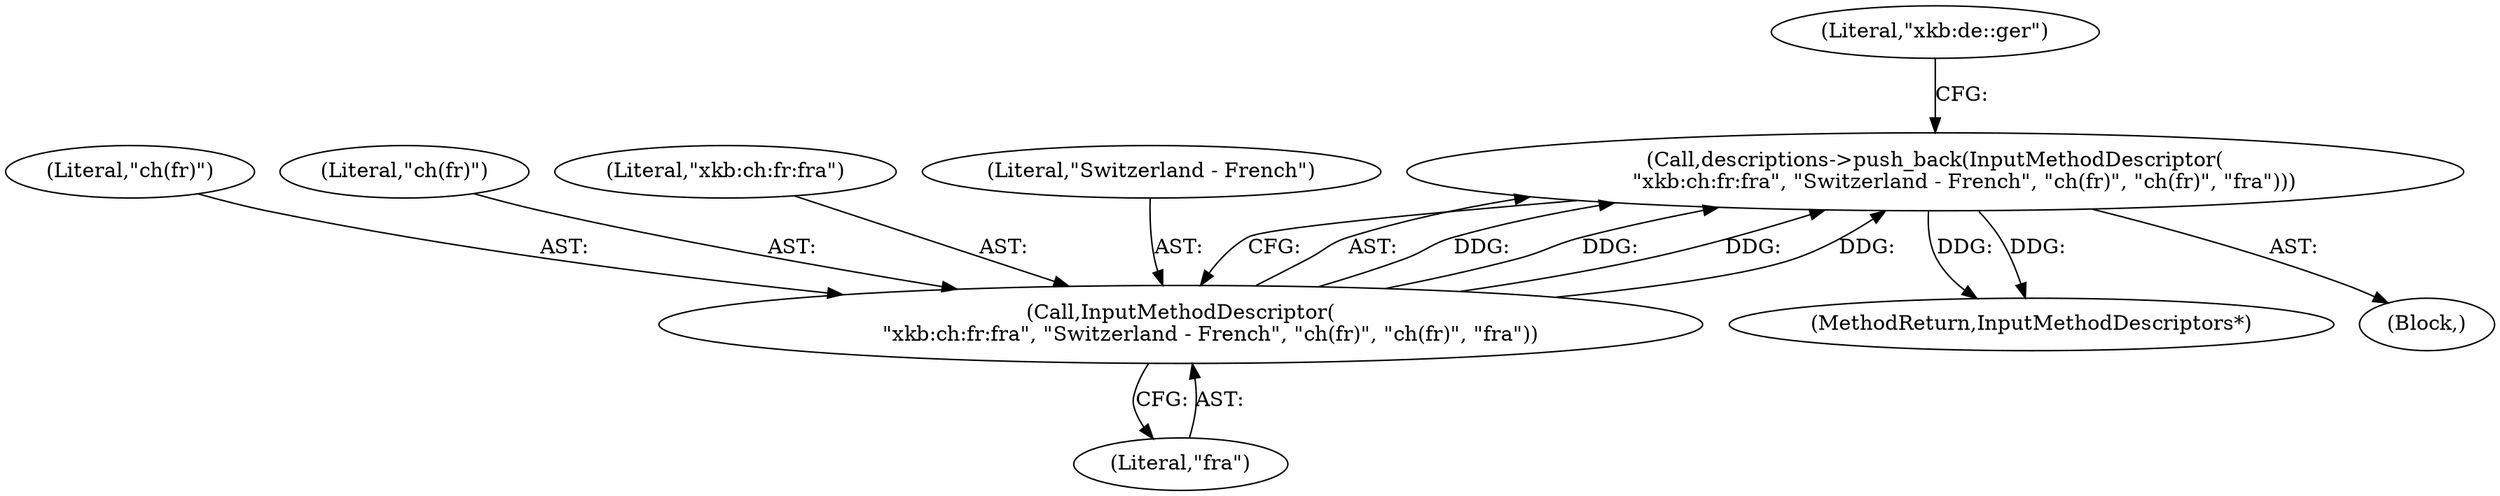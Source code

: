 digraph "1_Chrome_dc7b094a338c6c521f918f478e993f0f74bbea0d_12@del" {
"1000138" [label="(Call,descriptions->push_back(InputMethodDescriptor(\n         \"xkb:ch:fr:fra\", \"Switzerland - French\", \"ch(fr)\", \"ch(fr)\", \"fra\")))"];
"1000139" [label="(Call,InputMethodDescriptor(\n         \"xkb:ch:fr:fra\", \"Switzerland - French\", \"ch(fr)\", \"ch(fr)\", \"fra\"))"];
"1000143" [label="(Literal,\"ch(fr)\")"];
"1000581" [label="(MethodReturn,InputMethodDescriptors*)"];
"1000142" [label="(Literal,\"ch(fr)\")"];
"1000147" [label="(Literal,\"xkb:de::ger\")"];
"1000144" [label="(Literal,\"fra\")"];
"1000140" [label="(Literal,\"xkb:ch:fr:fra\")"];
"1000138" [label="(Call,descriptions->push_back(InputMethodDescriptor(\n         \"xkb:ch:fr:fra\", \"Switzerland - French\", \"ch(fr)\", \"ch(fr)\", \"fra\")))"];
"1000141" [label="(Literal,\"Switzerland - French\")"];
"1000139" [label="(Call,InputMethodDescriptor(\n         \"xkb:ch:fr:fra\", \"Switzerland - French\", \"ch(fr)\", \"ch(fr)\", \"fra\"))"];
"1000101" [label="(Block,)"];
"1000138" -> "1000101"  [label="AST: "];
"1000138" -> "1000139"  [label="CFG: "];
"1000139" -> "1000138"  [label="AST: "];
"1000147" -> "1000138"  [label="CFG: "];
"1000138" -> "1000581"  [label="DDG: "];
"1000138" -> "1000581"  [label="DDG: "];
"1000139" -> "1000138"  [label="DDG: "];
"1000139" -> "1000138"  [label="DDG: "];
"1000139" -> "1000138"  [label="DDG: "];
"1000139" -> "1000138"  [label="DDG: "];
"1000139" -> "1000144"  [label="CFG: "];
"1000140" -> "1000139"  [label="AST: "];
"1000141" -> "1000139"  [label="AST: "];
"1000142" -> "1000139"  [label="AST: "];
"1000143" -> "1000139"  [label="AST: "];
"1000144" -> "1000139"  [label="AST: "];
}
